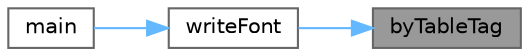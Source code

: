 digraph "byTableTag"
{
 // LATEX_PDF_SIZE
  bgcolor="transparent";
  edge [fontname=Helvetica,fontsize=10,labelfontname=Helvetica,labelfontsize=10];
  node [fontname=Helvetica,fontsize=10,shape=box,height=0.2,width=0.4];
  rankdir="RL";
  Node1 [label="byTableTag",height=0.2,width=0.4,color="gray40", fillcolor="grey60", style="filled", fontcolor="black",tooltip="Compare tables by 4-byte unsigned table tag value."];
  Node1 -> Node2 [dir="back",color="steelblue1",style="solid"];
  Node2 [label="writeFont",height=0.2,width=0.4,color="grey40", fillcolor="white", style="filled",URL="$hex2otf_8c.html#a074562f0527ff6db8b1b956b9356a315",tooltip="Write OpenType font to output file."];
  Node2 -> Node3 [dir="back",color="steelblue1",style="solid"];
  Node3 [label="main",height=0.2,width=0.4,color="grey40", fillcolor="white", style="filled",URL="$hex2otf_8c.html#a0ddf1224851353fc92bfbff6f499fa97",tooltip="The main function."];
}
